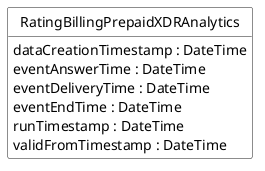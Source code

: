 @startuml
hide circle
hide methods
hide stereotype
show <<Enumeration>> stereotype
skinparam class {
   BackgroundColor<<Enumeration>> #E6F5F7
   BackgroundColor<<Ref>> #FFFFE0
   BackgroundColor<<Pivot>> #FFFFFFF
   BackgroundColor<<SimpleType>> #E2F0DA
   BackgroundColor #FCF2E3
}

class RatingBillingPrepaidXDRAnalytics <<Pivot>> {
    dataCreationTimestamp : DateTime
    eventAnswerTime : DateTime
    eventDeliveryTime : DateTime
    eventEndTime : DateTime
    runTimestamp : DateTime
    validFromTimestamp : DateTime
}


@enduml